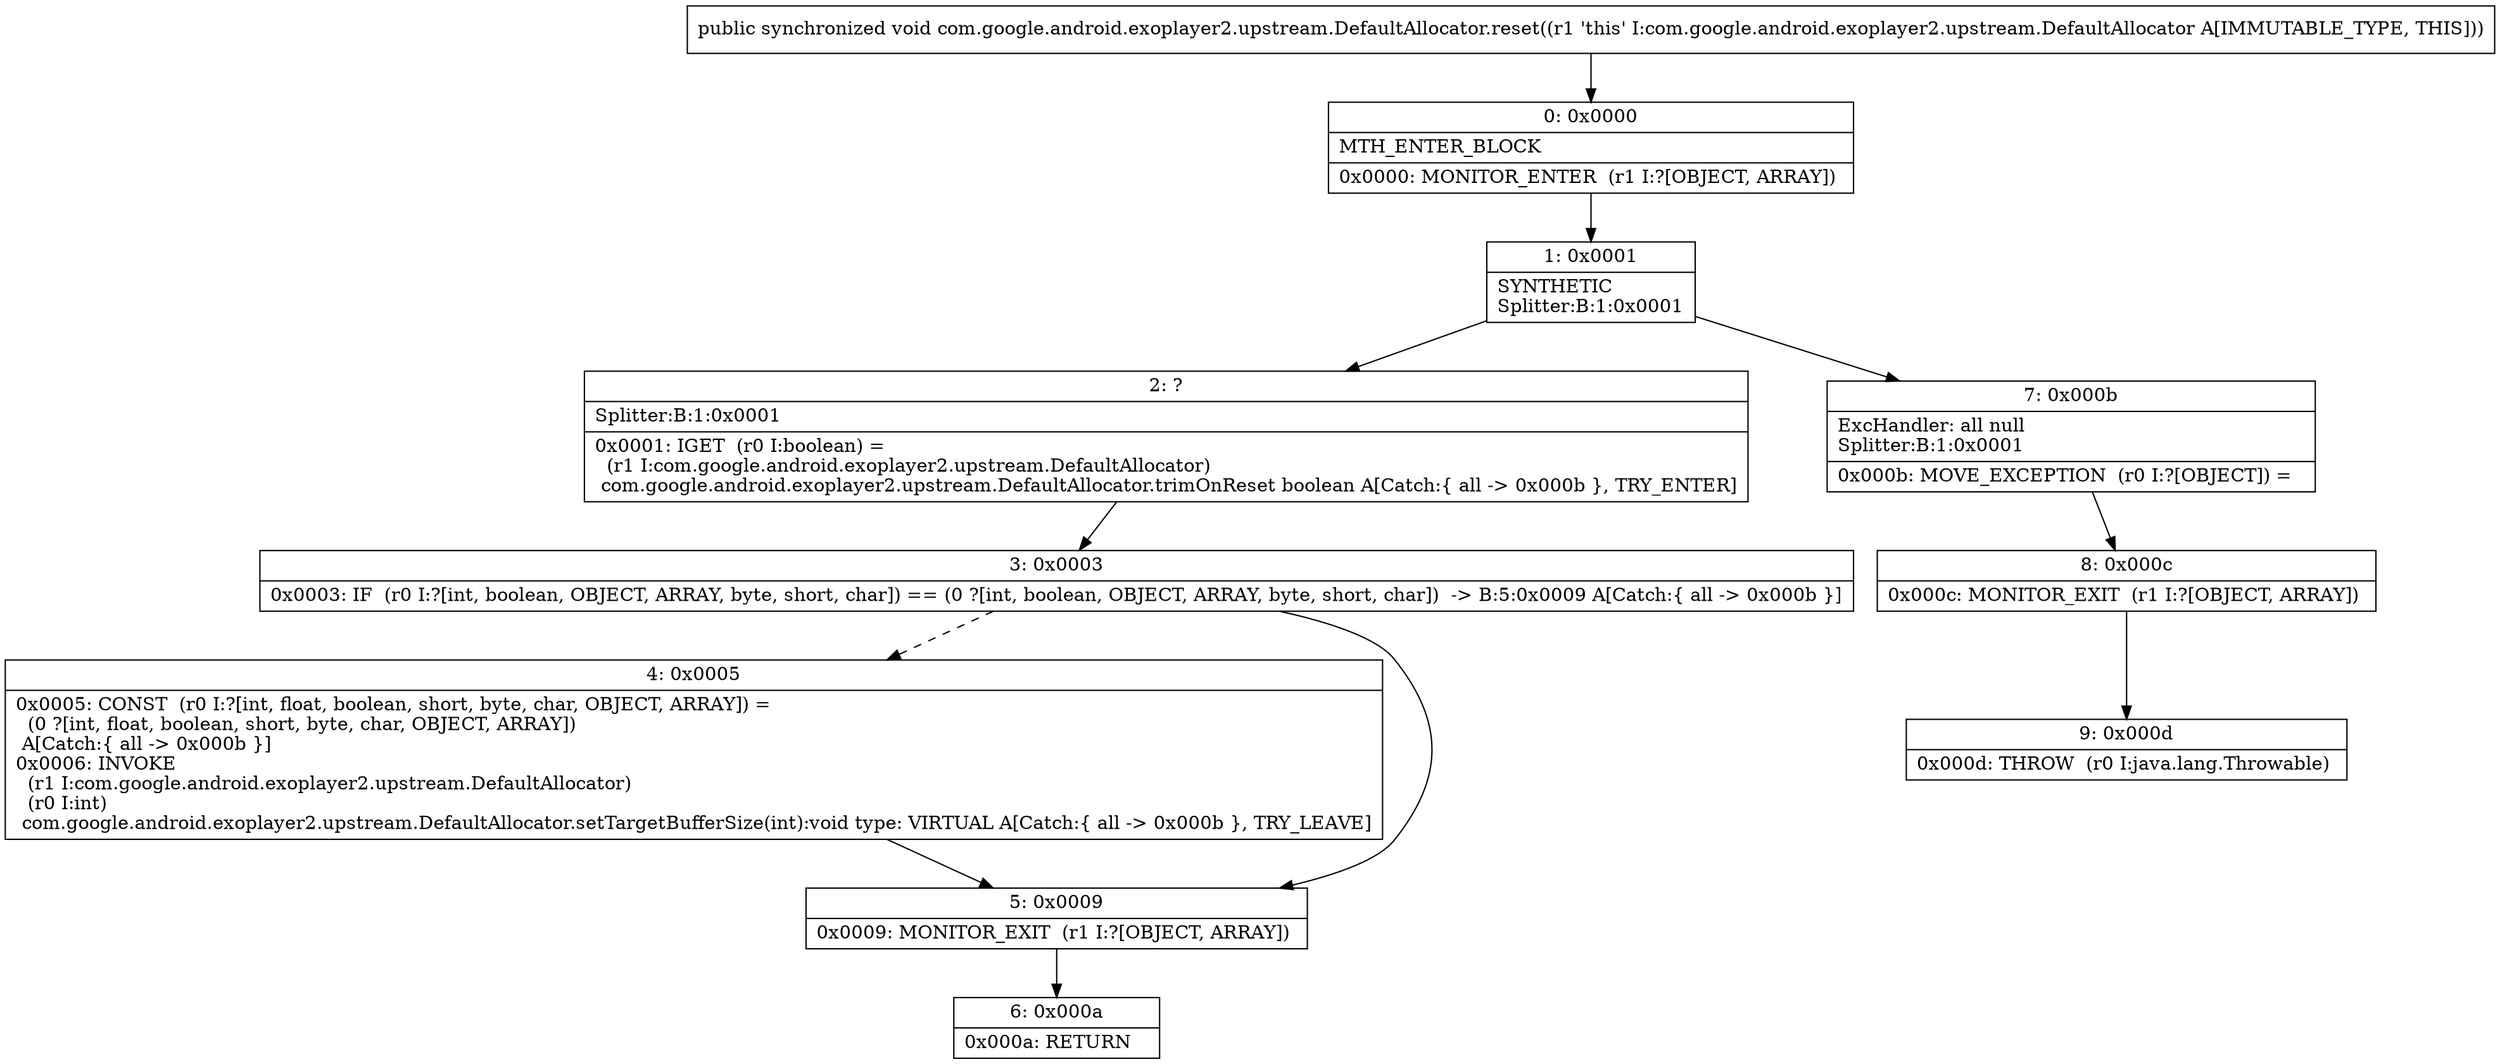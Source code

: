 digraph "CFG forcom.google.android.exoplayer2.upstream.DefaultAllocator.reset()V" {
Node_0 [shape=record,label="{0\:\ 0x0000|MTH_ENTER_BLOCK\l|0x0000: MONITOR_ENTER  (r1 I:?[OBJECT, ARRAY]) \l}"];
Node_1 [shape=record,label="{1\:\ 0x0001|SYNTHETIC\lSplitter:B:1:0x0001\l}"];
Node_2 [shape=record,label="{2\:\ ?|Splitter:B:1:0x0001\l|0x0001: IGET  (r0 I:boolean) = \l  (r1 I:com.google.android.exoplayer2.upstream.DefaultAllocator)\l com.google.android.exoplayer2.upstream.DefaultAllocator.trimOnReset boolean A[Catch:\{ all \-\> 0x000b \}, TRY_ENTER]\l}"];
Node_3 [shape=record,label="{3\:\ 0x0003|0x0003: IF  (r0 I:?[int, boolean, OBJECT, ARRAY, byte, short, char]) == (0 ?[int, boolean, OBJECT, ARRAY, byte, short, char])  \-\> B:5:0x0009 A[Catch:\{ all \-\> 0x000b \}]\l}"];
Node_4 [shape=record,label="{4\:\ 0x0005|0x0005: CONST  (r0 I:?[int, float, boolean, short, byte, char, OBJECT, ARRAY]) = \l  (0 ?[int, float, boolean, short, byte, char, OBJECT, ARRAY])\l A[Catch:\{ all \-\> 0x000b \}]\l0x0006: INVOKE  \l  (r1 I:com.google.android.exoplayer2.upstream.DefaultAllocator)\l  (r0 I:int)\l com.google.android.exoplayer2.upstream.DefaultAllocator.setTargetBufferSize(int):void type: VIRTUAL A[Catch:\{ all \-\> 0x000b \}, TRY_LEAVE]\l}"];
Node_5 [shape=record,label="{5\:\ 0x0009|0x0009: MONITOR_EXIT  (r1 I:?[OBJECT, ARRAY]) \l}"];
Node_6 [shape=record,label="{6\:\ 0x000a|0x000a: RETURN   \l}"];
Node_7 [shape=record,label="{7\:\ 0x000b|ExcHandler: all null\lSplitter:B:1:0x0001\l|0x000b: MOVE_EXCEPTION  (r0 I:?[OBJECT]) =  \l}"];
Node_8 [shape=record,label="{8\:\ 0x000c|0x000c: MONITOR_EXIT  (r1 I:?[OBJECT, ARRAY]) \l}"];
Node_9 [shape=record,label="{9\:\ 0x000d|0x000d: THROW  (r0 I:java.lang.Throwable) \l}"];
MethodNode[shape=record,label="{public synchronized void com.google.android.exoplayer2.upstream.DefaultAllocator.reset((r1 'this' I:com.google.android.exoplayer2.upstream.DefaultAllocator A[IMMUTABLE_TYPE, THIS])) }"];
MethodNode -> Node_0;
Node_0 -> Node_1;
Node_1 -> Node_2;
Node_1 -> Node_7;
Node_2 -> Node_3;
Node_3 -> Node_4[style=dashed];
Node_3 -> Node_5;
Node_4 -> Node_5;
Node_5 -> Node_6;
Node_7 -> Node_8;
Node_8 -> Node_9;
}

